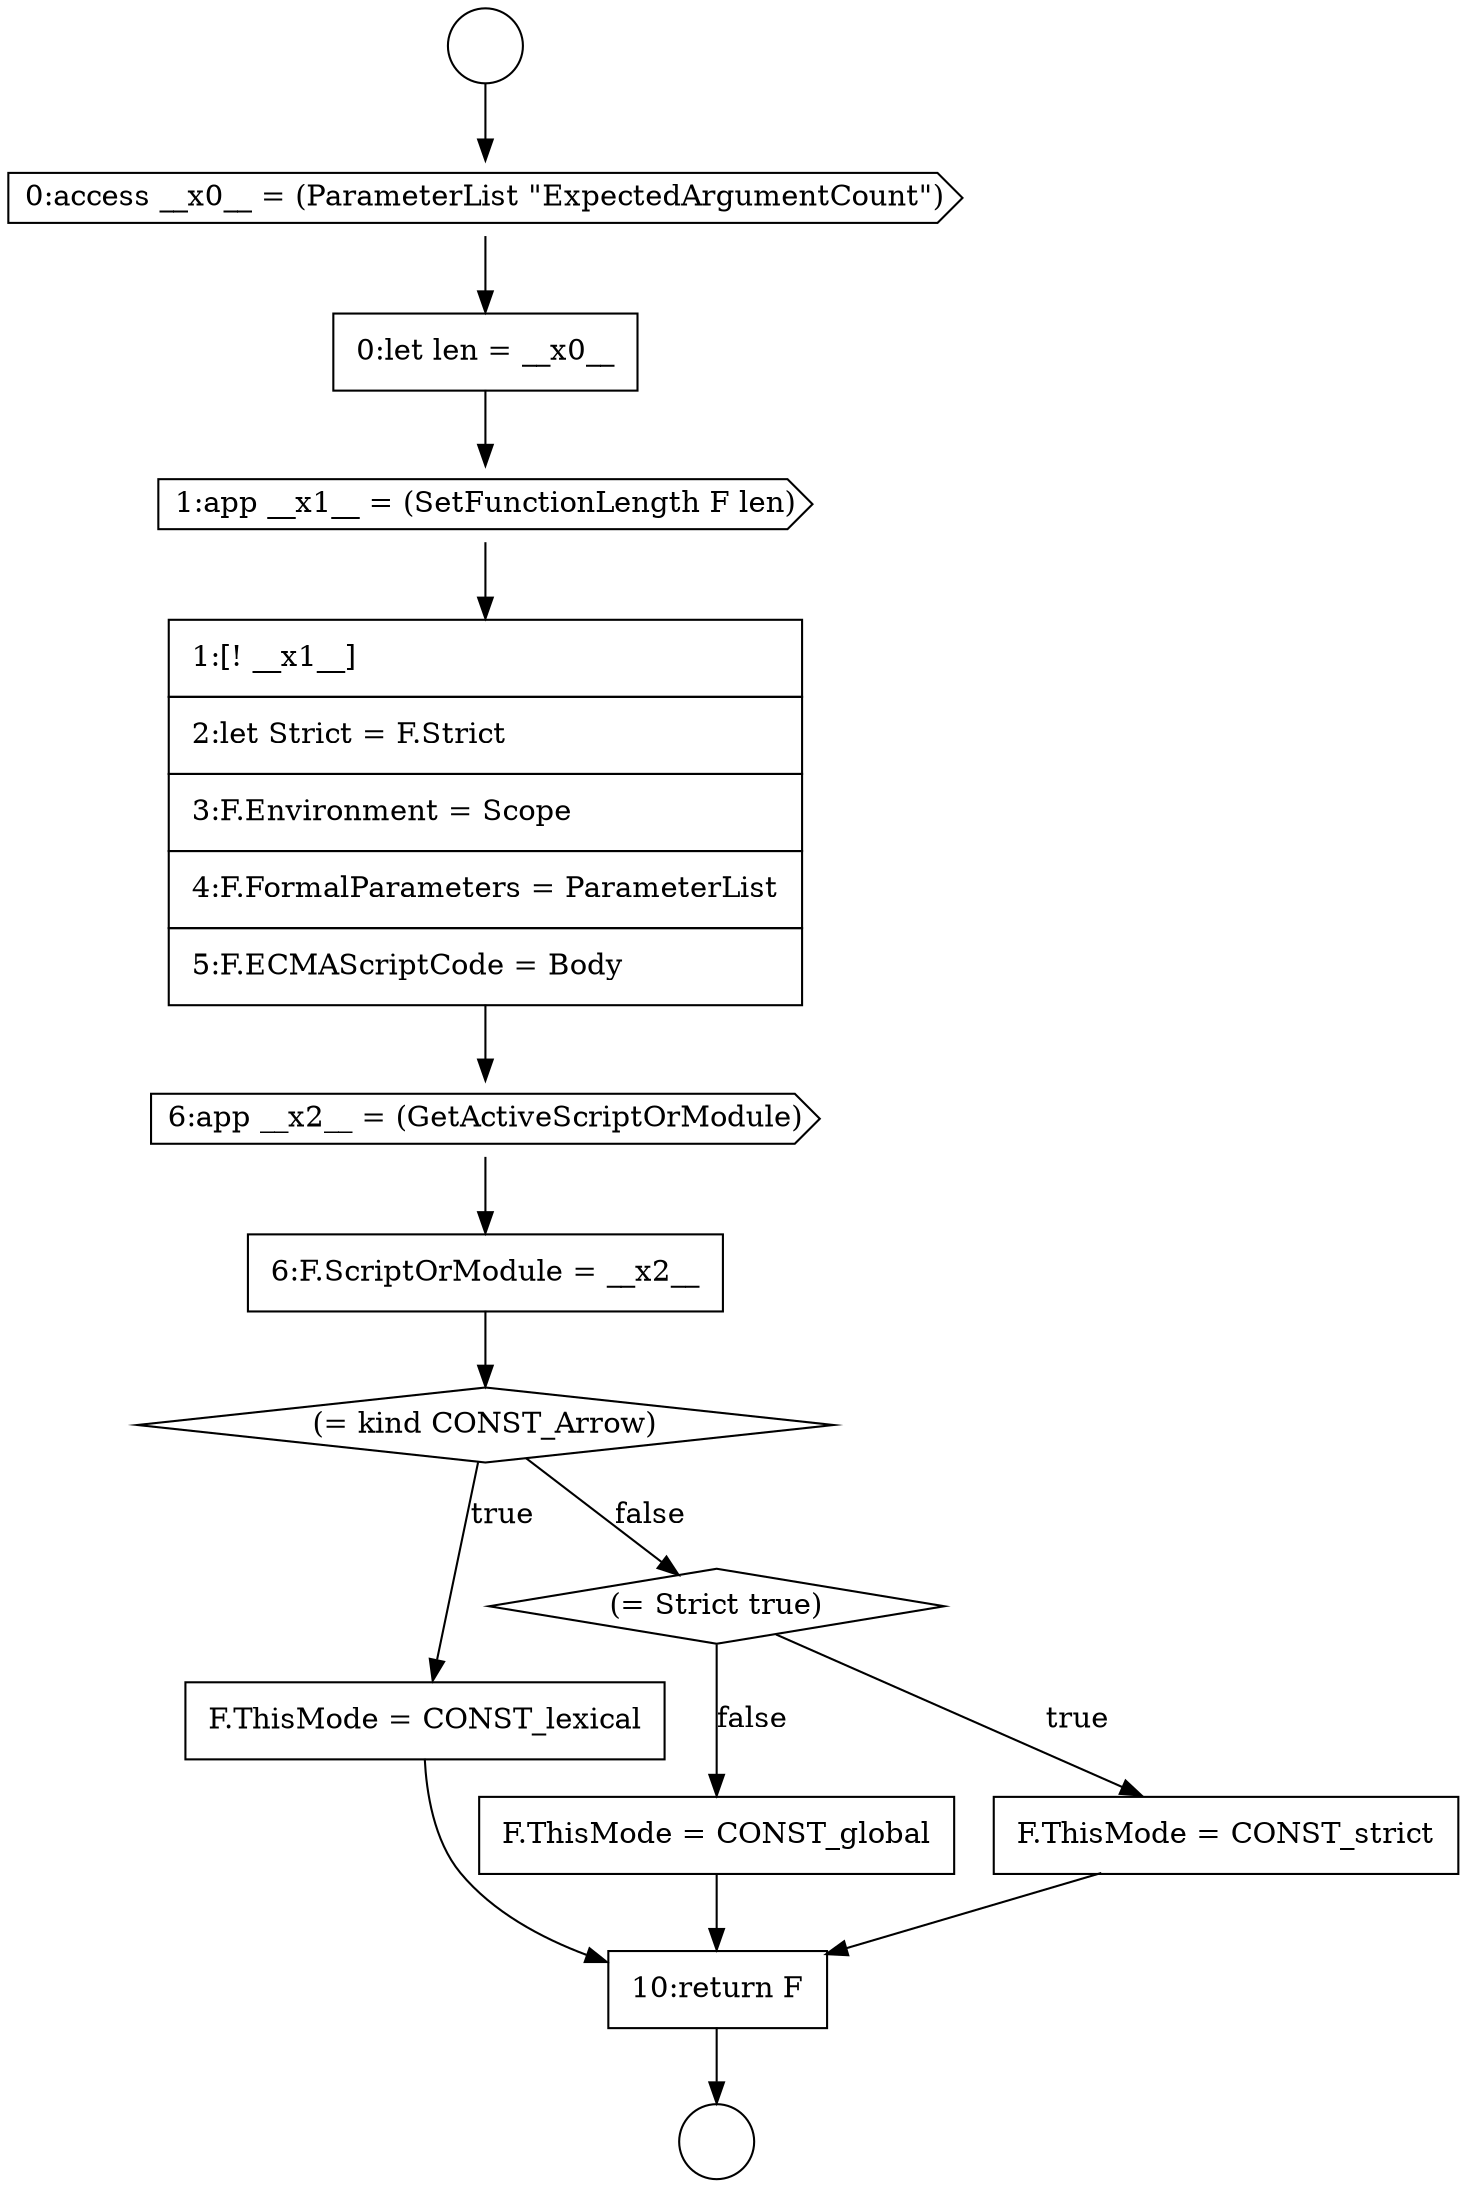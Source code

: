 digraph {
  node2014 [shape=cds, label=<<font color="black">1:app __x1__ = (SetFunctionLength F len)</font>> color="black" fillcolor="white" style=filled]
  node2017 [shape=none, margin=0, label=<<font color="black">
    <table border="0" cellborder="1" cellspacing="0" cellpadding="10">
      <tr><td align="left">6:F.ScriptOrModule = __x2__</td></tr>
    </table>
  </font>> color="black" fillcolor="white" style=filled]
  node2011 [shape=circle label=" " color="black" fillcolor="white" style=filled]
  node2015 [shape=none, margin=0, label=<<font color="black">
    <table border="0" cellborder="1" cellspacing="0" cellpadding="10">
      <tr><td align="left">1:[! __x1__]</td></tr>
      <tr><td align="left">2:let Strict = F.Strict</td></tr>
      <tr><td align="left">3:F.Environment = Scope</td></tr>
      <tr><td align="left">4:F.FormalParameters = ParameterList</td></tr>
      <tr><td align="left">5:F.ECMAScriptCode = Body</td></tr>
    </table>
  </font>> color="black" fillcolor="white" style=filled]
  node2023 [shape=none, margin=0, label=<<font color="black">
    <table border="0" cellborder="1" cellspacing="0" cellpadding="10">
      <tr><td align="left">10:return F</td></tr>
    </table>
  </font>> color="black" fillcolor="white" style=filled]
  node2016 [shape=cds, label=<<font color="black">6:app __x2__ = (GetActiveScriptOrModule)</font>> color="black" fillcolor="white" style=filled]
  node2022 [shape=none, margin=0, label=<<font color="black">
    <table border="0" cellborder="1" cellspacing="0" cellpadding="10">
      <tr><td align="left">F.ThisMode = CONST_global</td></tr>
    </table>
  </font>> color="black" fillcolor="white" style=filled]
  node2012 [shape=cds, label=<<font color="black">0:access __x0__ = (ParameterList &quot;ExpectedArgumentCount&quot;)</font>> color="black" fillcolor="white" style=filled]
  node2013 [shape=none, margin=0, label=<<font color="black">
    <table border="0" cellborder="1" cellspacing="0" cellpadding="10">
      <tr><td align="left">0:let len = __x0__</td></tr>
    </table>
  </font>> color="black" fillcolor="white" style=filled]
  node2019 [shape=none, margin=0, label=<<font color="black">
    <table border="0" cellborder="1" cellspacing="0" cellpadding="10">
      <tr><td align="left">F.ThisMode = CONST_lexical</td></tr>
    </table>
  </font>> color="black" fillcolor="white" style=filled]
  node2021 [shape=none, margin=0, label=<<font color="black">
    <table border="0" cellborder="1" cellspacing="0" cellpadding="10">
      <tr><td align="left">F.ThisMode = CONST_strict</td></tr>
    </table>
  </font>> color="black" fillcolor="white" style=filled]
  node2018 [shape=diamond, label=<<font color="black">(= kind CONST_Arrow)</font>> color="black" fillcolor="white" style=filled]
  node2020 [shape=diamond, label=<<font color="black">(= Strict true)</font>> color="black" fillcolor="white" style=filled]
  node2010 [shape=circle label=" " color="black" fillcolor="white" style=filled]
  node2015 -> node2016 [ color="black"]
  node2014 -> node2015 [ color="black"]
  node2010 -> node2012 [ color="black"]
  node2016 -> node2017 [ color="black"]
  node2022 -> node2023 [ color="black"]
  node2020 -> node2021 [label=<<font color="black">true</font>> color="black"]
  node2020 -> node2022 [label=<<font color="black">false</font>> color="black"]
  node2021 -> node2023 [ color="black"]
  node2019 -> node2023 [ color="black"]
  node2023 -> node2011 [ color="black"]
  node2012 -> node2013 [ color="black"]
  node2018 -> node2019 [label=<<font color="black">true</font>> color="black"]
  node2018 -> node2020 [label=<<font color="black">false</font>> color="black"]
  node2013 -> node2014 [ color="black"]
  node2017 -> node2018 [ color="black"]
}
